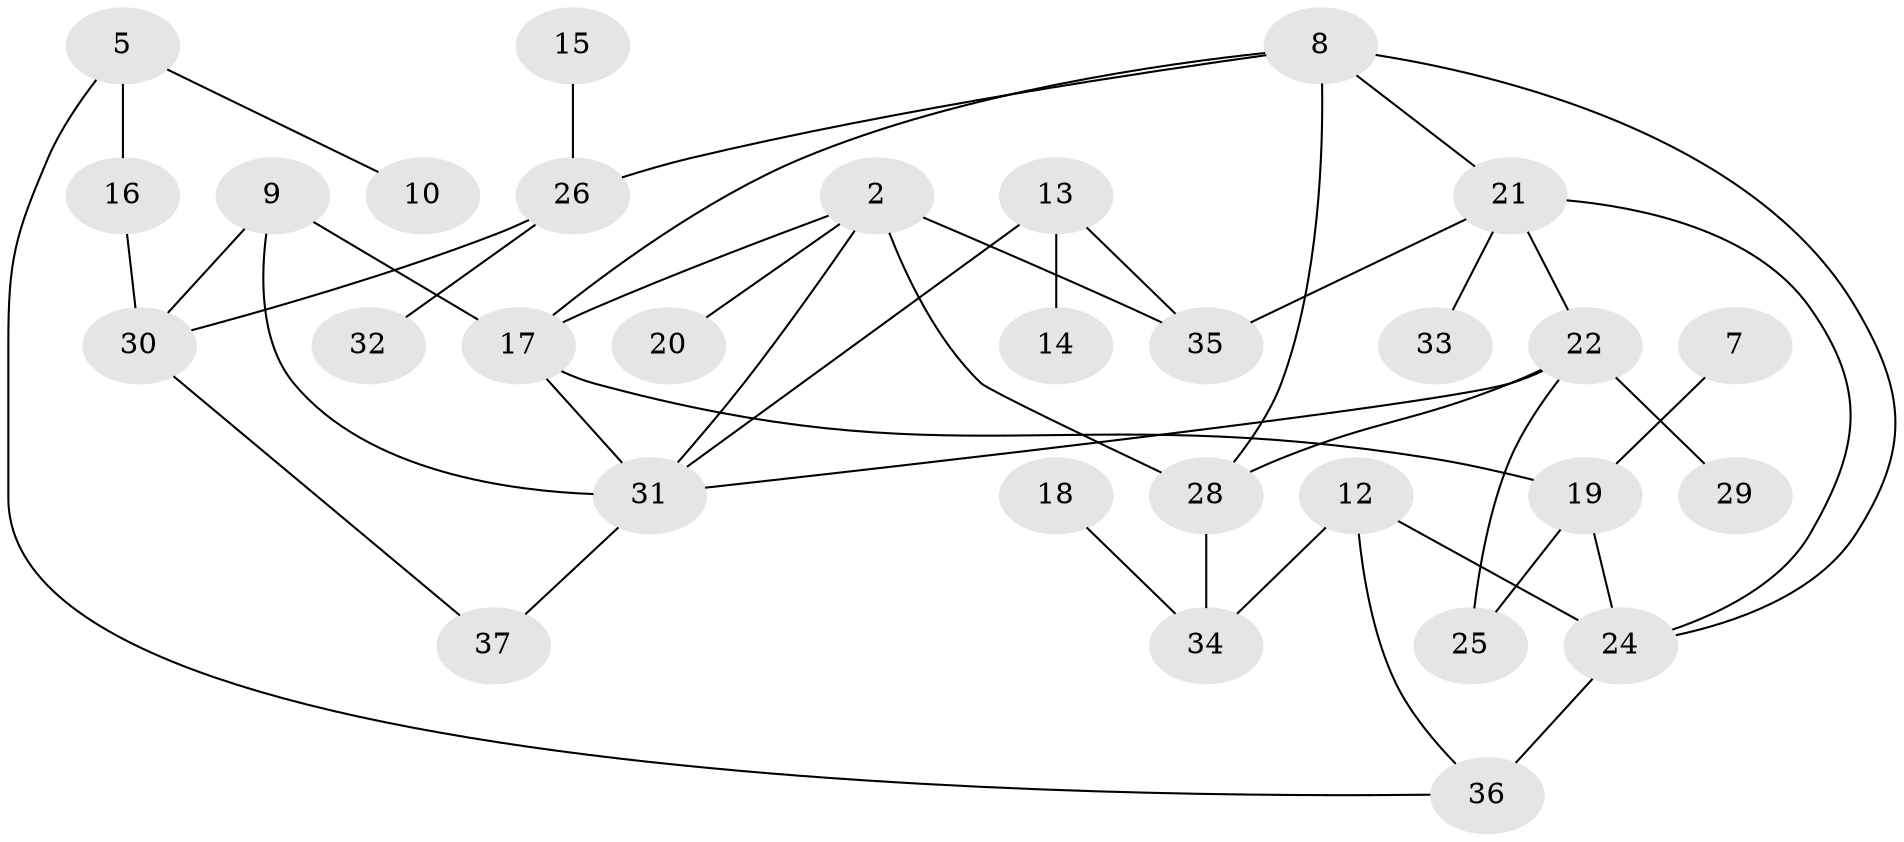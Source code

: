 // original degree distribution, {5: 0.06666666666666667, 1: 0.28, 3: 0.21333333333333335, 0: 0.06666666666666667, 2: 0.26666666666666666, 4: 0.08, 6: 0.02666666666666667}
// Generated by graph-tools (version 1.1) at 2025/00/03/09/25 03:00:45]
// undirected, 30 vertices, 44 edges
graph export_dot {
graph [start="1"]
  node [color=gray90,style=filled];
  2;
  5;
  7;
  8;
  9;
  10;
  12;
  13;
  14;
  15;
  16;
  17;
  18;
  19;
  20;
  21;
  22;
  24;
  25;
  26;
  28;
  29;
  30;
  31;
  32;
  33;
  34;
  35;
  36;
  37;
  2 -- 17 [weight=1.0];
  2 -- 20 [weight=1.0];
  2 -- 28 [weight=2.0];
  2 -- 31 [weight=1.0];
  2 -- 35 [weight=1.0];
  5 -- 10 [weight=1.0];
  5 -- 16 [weight=1.0];
  5 -- 36 [weight=1.0];
  7 -- 19 [weight=1.0];
  8 -- 17 [weight=1.0];
  8 -- 21 [weight=1.0];
  8 -- 24 [weight=1.0];
  8 -- 26 [weight=1.0];
  8 -- 28 [weight=1.0];
  9 -- 17 [weight=1.0];
  9 -- 30 [weight=1.0];
  9 -- 31 [weight=1.0];
  12 -- 24 [weight=1.0];
  12 -- 34 [weight=1.0];
  12 -- 36 [weight=1.0];
  13 -- 14 [weight=1.0];
  13 -- 31 [weight=1.0];
  13 -- 35 [weight=1.0];
  15 -- 26 [weight=1.0];
  16 -- 30 [weight=1.0];
  17 -- 19 [weight=1.0];
  17 -- 31 [weight=1.0];
  18 -- 34 [weight=1.0];
  19 -- 24 [weight=1.0];
  19 -- 25 [weight=1.0];
  21 -- 22 [weight=1.0];
  21 -- 24 [weight=2.0];
  21 -- 33 [weight=1.0];
  21 -- 35 [weight=1.0];
  22 -- 25 [weight=1.0];
  22 -- 28 [weight=1.0];
  22 -- 29 [weight=1.0];
  22 -- 31 [weight=1.0];
  24 -- 36 [weight=2.0];
  26 -- 30 [weight=1.0];
  26 -- 32 [weight=1.0];
  28 -- 34 [weight=1.0];
  30 -- 37 [weight=1.0];
  31 -- 37 [weight=1.0];
}
